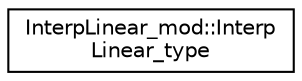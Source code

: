 digraph "Graphical Class Hierarchy"
{
 // LATEX_PDF_SIZE
  edge [fontname="Helvetica",fontsize="10",labelfontname="Helvetica",labelfontsize="10"];
  node [fontname="Helvetica",fontsize="10",shape=record];
  rankdir="LR";
  Node0 [label="InterpLinear_mod::Interp\lLinear_type",height=0.2,width=0.4,color="black", fillcolor="white", style="filled",URL="$structInterpLinear__mod_1_1InterpLinear__type.html",tooltip="This is the generic interface for the constructor of InterpLinear_mod."];
}

